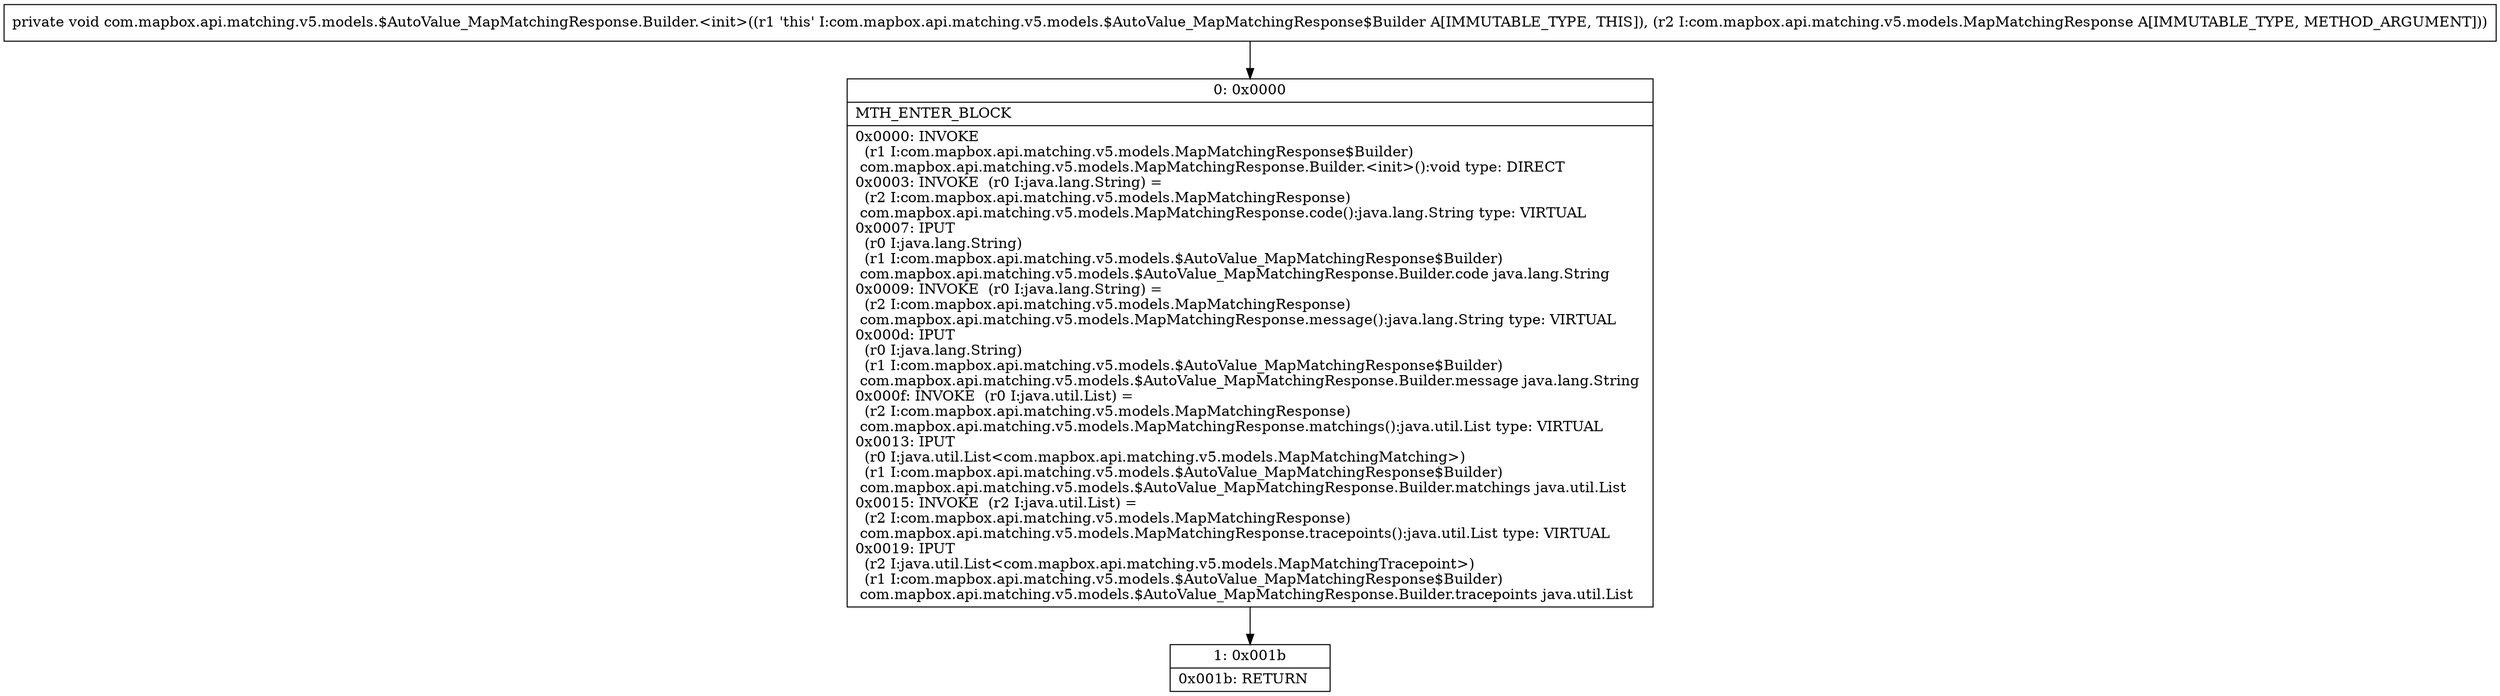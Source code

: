 digraph "CFG forcom.mapbox.api.matching.v5.models.$AutoValue_MapMatchingResponse.Builder.\<init\>(Lcom\/mapbox\/api\/matching\/v5\/models\/MapMatchingResponse;)V" {
Node_0 [shape=record,label="{0\:\ 0x0000|MTH_ENTER_BLOCK\l|0x0000: INVOKE  \l  (r1 I:com.mapbox.api.matching.v5.models.MapMatchingResponse$Builder)\l com.mapbox.api.matching.v5.models.MapMatchingResponse.Builder.\<init\>():void type: DIRECT \l0x0003: INVOKE  (r0 I:java.lang.String) = \l  (r2 I:com.mapbox.api.matching.v5.models.MapMatchingResponse)\l com.mapbox.api.matching.v5.models.MapMatchingResponse.code():java.lang.String type: VIRTUAL \l0x0007: IPUT  \l  (r0 I:java.lang.String)\l  (r1 I:com.mapbox.api.matching.v5.models.$AutoValue_MapMatchingResponse$Builder)\l com.mapbox.api.matching.v5.models.$AutoValue_MapMatchingResponse.Builder.code java.lang.String \l0x0009: INVOKE  (r0 I:java.lang.String) = \l  (r2 I:com.mapbox.api.matching.v5.models.MapMatchingResponse)\l com.mapbox.api.matching.v5.models.MapMatchingResponse.message():java.lang.String type: VIRTUAL \l0x000d: IPUT  \l  (r0 I:java.lang.String)\l  (r1 I:com.mapbox.api.matching.v5.models.$AutoValue_MapMatchingResponse$Builder)\l com.mapbox.api.matching.v5.models.$AutoValue_MapMatchingResponse.Builder.message java.lang.String \l0x000f: INVOKE  (r0 I:java.util.List) = \l  (r2 I:com.mapbox.api.matching.v5.models.MapMatchingResponse)\l com.mapbox.api.matching.v5.models.MapMatchingResponse.matchings():java.util.List type: VIRTUAL \l0x0013: IPUT  \l  (r0 I:java.util.List\<com.mapbox.api.matching.v5.models.MapMatchingMatching\>)\l  (r1 I:com.mapbox.api.matching.v5.models.$AutoValue_MapMatchingResponse$Builder)\l com.mapbox.api.matching.v5.models.$AutoValue_MapMatchingResponse.Builder.matchings java.util.List \l0x0015: INVOKE  (r2 I:java.util.List) = \l  (r2 I:com.mapbox.api.matching.v5.models.MapMatchingResponse)\l com.mapbox.api.matching.v5.models.MapMatchingResponse.tracepoints():java.util.List type: VIRTUAL \l0x0019: IPUT  \l  (r2 I:java.util.List\<com.mapbox.api.matching.v5.models.MapMatchingTracepoint\>)\l  (r1 I:com.mapbox.api.matching.v5.models.$AutoValue_MapMatchingResponse$Builder)\l com.mapbox.api.matching.v5.models.$AutoValue_MapMatchingResponse.Builder.tracepoints java.util.List \l}"];
Node_1 [shape=record,label="{1\:\ 0x001b|0x001b: RETURN   \l}"];
MethodNode[shape=record,label="{private void com.mapbox.api.matching.v5.models.$AutoValue_MapMatchingResponse.Builder.\<init\>((r1 'this' I:com.mapbox.api.matching.v5.models.$AutoValue_MapMatchingResponse$Builder A[IMMUTABLE_TYPE, THIS]), (r2 I:com.mapbox.api.matching.v5.models.MapMatchingResponse A[IMMUTABLE_TYPE, METHOD_ARGUMENT])) }"];
MethodNode -> Node_0;
Node_0 -> Node_1;
}

